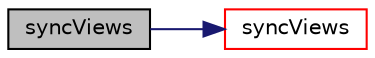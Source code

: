 digraph "syncViews"
{
 // LATEX_PDF_SIZE
  edge [fontname="Helvetica",fontsize="10",labelfontname="Helvetica",labelfontsize="10"];
  node [fontname="Helvetica",fontsize="10",shape=record];
  rankdir="LR";
  Node1 [label="syncViews",height=0.2,width=0.4,color="black", fillcolor="grey75", style="filled", fontcolor="black",tooltip=" "];
  Node1 -> Node2 [color="midnightblue",fontsize="10",style="solid",fontname="Helvetica"];
  Node2 [label="syncViews",height=0.2,width=0.4,color="red", fillcolor="white", style="filled",URL="$classpFlow_1_1indexContainer.html#a795138dcd25e874d4ab7ed03ce7603b6",tooltip="synchronize views"];
}
